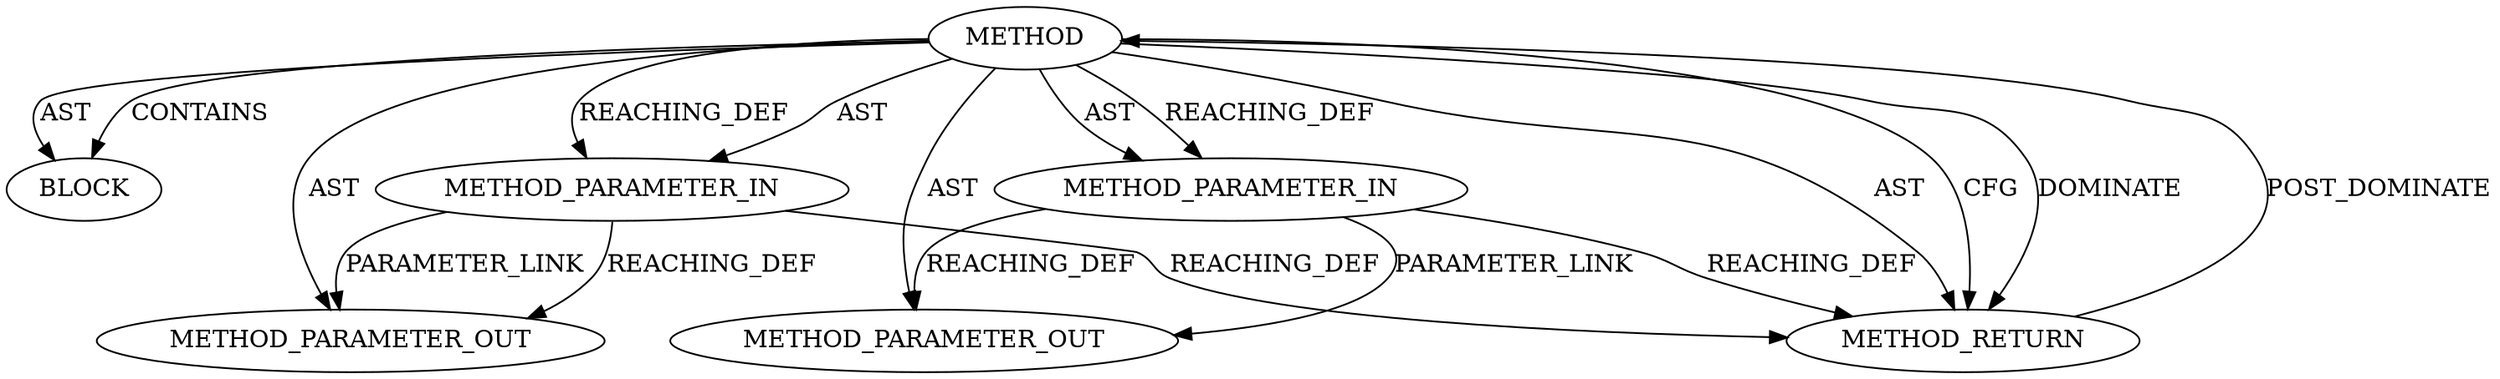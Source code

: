 digraph {
  12716 [label=BLOCK ORDER=1 ARGUMENT_INDEX=1 CODE="<empty>" TYPE_FULL_NAME="ANY"]
  13569 [label=METHOD_PARAMETER_OUT ORDER=2 CODE="p2" IS_VARIADIC=false TYPE_FULL_NAME="ANY" EVALUATION_STRATEGY="BY_VALUE" INDEX=2 NAME="p2"]
  13568 [label=METHOD_PARAMETER_OUT ORDER=1 CODE="p1" IS_VARIADIC=false TYPE_FULL_NAME="ANY" EVALUATION_STRATEGY="BY_VALUE" INDEX=1 NAME="p1"]
  12715 [label=METHOD_PARAMETER_IN ORDER=2 CODE="p2" IS_VARIADIC=false TYPE_FULL_NAME="ANY" EVALUATION_STRATEGY="BY_VALUE" INDEX=2 NAME="p2"]
  12714 [label=METHOD_PARAMETER_IN ORDER=1 CODE="p1" IS_VARIADIC=false TYPE_FULL_NAME="ANY" EVALUATION_STRATEGY="BY_VALUE" INDEX=1 NAME="p1"]
  12713 [label=METHOD AST_PARENT_TYPE="NAMESPACE_BLOCK" AST_PARENT_FULL_NAME="<global>" ORDER=0 CODE="<empty>" FULL_NAME="ceph_encode_timespec64" IS_EXTERNAL=true FILENAME="<empty>" SIGNATURE="" NAME="ceph_encode_timespec64"]
  12717 [label=METHOD_RETURN ORDER=2 CODE="RET" TYPE_FULL_NAME="ANY" EVALUATION_STRATEGY="BY_VALUE"]
  12713 -> 12716 [label=AST ]
  12713 -> 12715 [label=AST ]
  12713 -> 12717 [label=AST ]
  12713 -> 12714 [label=AST ]
  12713 -> 12717 [label=CFG ]
  12713 -> 13568 [label=AST ]
  12717 -> 12713 [label=POST_DOMINATE ]
  12713 -> 12717 [label=DOMINATE ]
  12713 -> 13569 [label=AST ]
  12713 -> 12716 [label=CONTAINS ]
  12715 -> 13569 [label=REACHING_DEF VARIABLE="p2"]
  12713 -> 12714 [label=REACHING_DEF VARIABLE=""]
  12714 -> 13568 [label=PARAMETER_LINK ]
  12714 -> 12717 [label=REACHING_DEF VARIABLE="p1"]
  12715 -> 12717 [label=REACHING_DEF VARIABLE="p2"]
  12713 -> 12715 [label=REACHING_DEF VARIABLE=""]
  12714 -> 13568 [label=REACHING_DEF VARIABLE="p1"]
  12715 -> 13569 [label=PARAMETER_LINK ]
}
